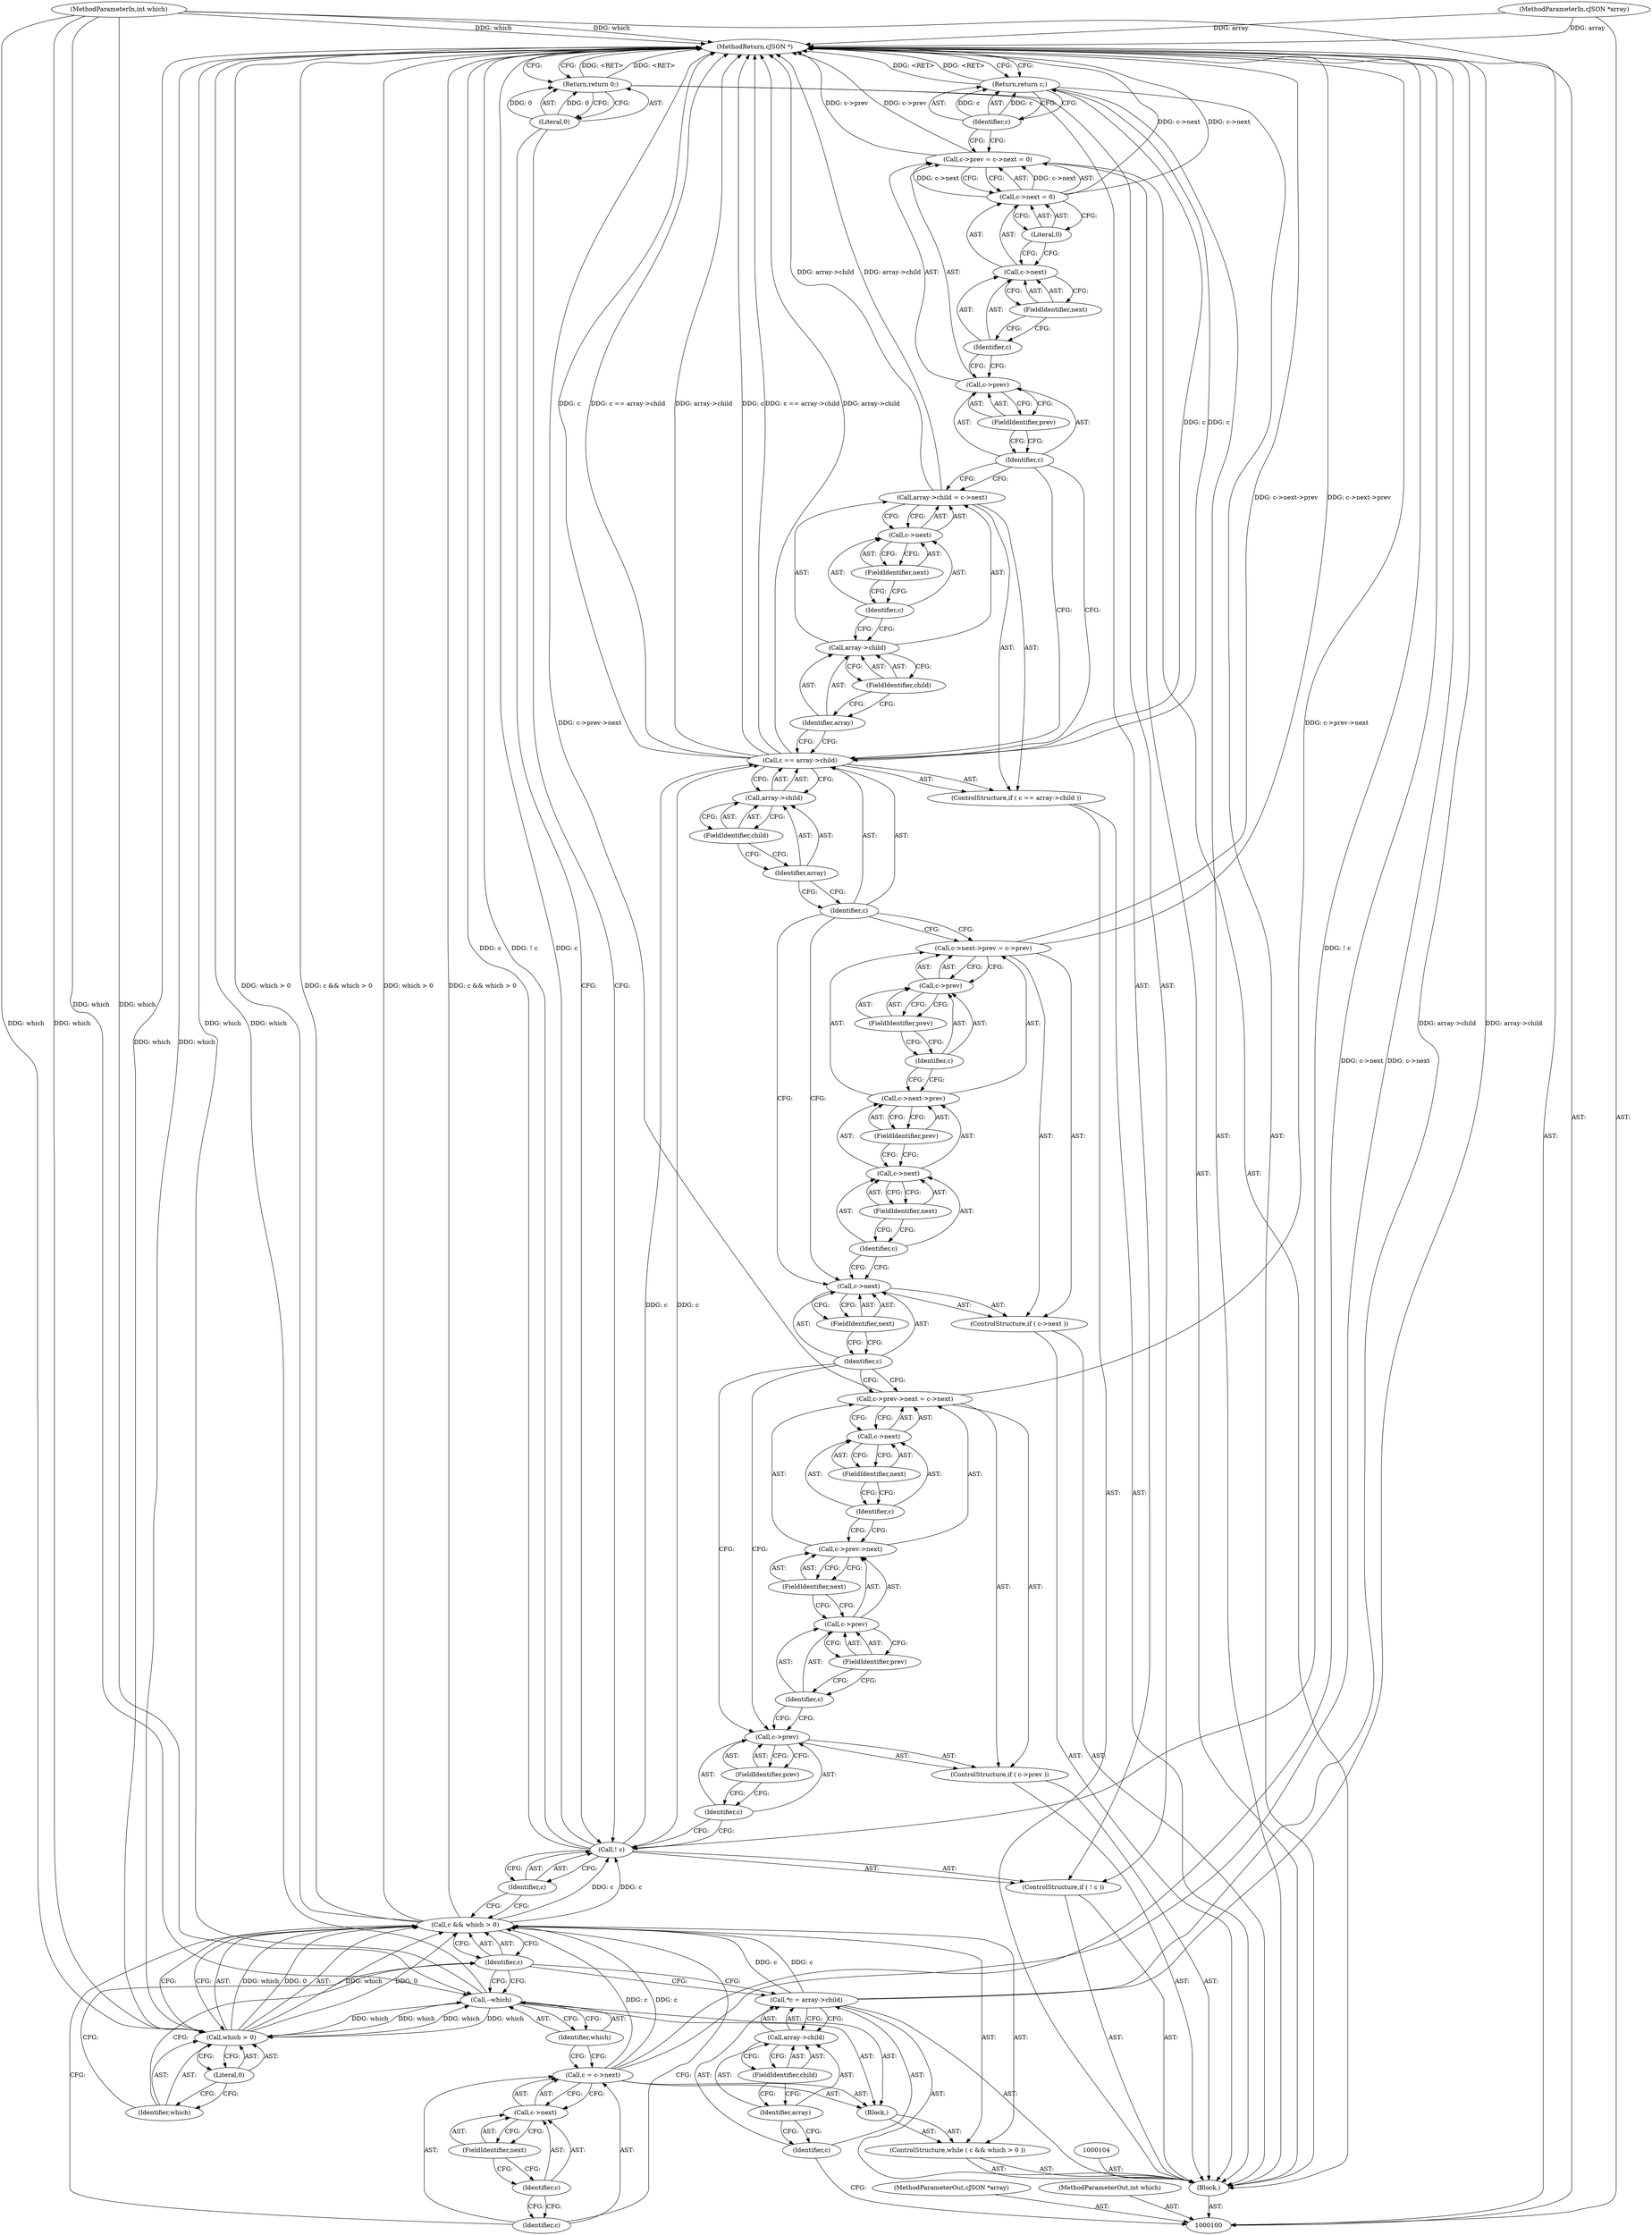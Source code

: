 digraph "1_iperf_91f2fa59e8ed80dfbf400add0164ee0e508e412a_18" {
"1000179" [label="(MethodReturn,cJSON *)"];
"1000101" [label="(MethodParameterIn,cJSON *array)"];
"1000217" [label="(MethodParameterOut,cJSON *array)"];
"1000102" [label="(MethodParameterIn,int which)"];
"1000218" [label="(MethodParameterOut,int which)"];
"1000129" [label="(ControlStructure,if ( c->prev ))"];
"1000130" [label="(Call,c->prev)"];
"1000131" [label="(Identifier,c)"];
"1000132" [label="(FieldIdentifier,prev)"];
"1000138" [label="(FieldIdentifier,next)"];
"1000139" [label="(Call,c->next)"];
"1000140" [label="(Identifier,c)"];
"1000133" [label="(Call,c->prev->next = c->next)"];
"1000134" [label="(Call,c->prev->next)"];
"1000135" [label="(Call,c->prev)"];
"1000136" [label="(Identifier,c)"];
"1000141" [label="(FieldIdentifier,next)"];
"1000137" [label="(FieldIdentifier,prev)"];
"1000142" [label="(ControlStructure,if ( c->next ))"];
"1000146" [label="(Call,c->next->prev = c->prev)"];
"1000147" [label="(Call,c->next->prev)"];
"1000148" [label="(Call,c->next)"];
"1000149" [label="(Identifier,c)"];
"1000150" [label="(FieldIdentifier,next)"];
"1000151" [label="(FieldIdentifier,prev)"];
"1000152" [label="(Call,c->prev)"];
"1000153" [label="(Identifier,c)"];
"1000154" [label="(FieldIdentifier,prev)"];
"1000143" [label="(Call,c->next)"];
"1000144" [label="(Identifier,c)"];
"1000145" [label="(FieldIdentifier,next)"];
"1000155" [label="(ControlStructure,if ( c == array->child ))"];
"1000158" [label="(Call,array->child)"];
"1000159" [label="(Identifier,array)"];
"1000160" [label="(FieldIdentifier,child)"];
"1000156" [label="(Call,c == array->child)"];
"1000157" [label="(Identifier,c)"];
"1000165" [label="(Call,c->next)"];
"1000166" [label="(Identifier,c)"];
"1000161" [label="(Call,array->child = c->next)"];
"1000162" [label="(Call,array->child)"];
"1000163" [label="(Identifier,array)"];
"1000167" [label="(FieldIdentifier,next)"];
"1000164" [label="(FieldIdentifier,child)"];
"1000168" [label="(Call,c->prev = c->next = 0)"];
"1000169" [label="(Call,c->prev)"];
"1000170" [label="(Identifier,c)"];
"1000172" [label="(Call,c->next = 0)"];
"1000173" [label="(Call,c->next)"];
"1000174" [label="(Identifier,c)"];
"1000175" [label="(FieldIdentifier,next)"];
"1000176" [label="(Literal,0)"];
"1000171" [label="(FieldIdentifier,prev)"];
"1000177" [label="(Return,return c;)"];
"1000178" [label="(Identifier,c)"];
"1000103" [label="(Block,)"];
"1000107" [label="(Call,array->child)"];
"1000108" [label="(Identifier,array)"];
"1000109" [label="(FieldIdentifier,child)"];
"1000105" [label="(Call,*c = array->child)"];
"1000106" [label="(Identifier,c)"];
"1000110" [label="(ControlStructure,while ( c && which > 0 ))"];
"1000113" [label="(Call,which > 0)"];
"1000114" [label="(Identifier,which)"];
"1000115" [label="(Literal,0)"];
"1000116" [label="(Block,)"];
"1000111" [label="(Call,c && which > 0)"];
"1000112" [label="(Identifier,c)"];
"1000117" [label="(Call,c = c->next)"];
"1000118" [label="(Identifier,c)"];
"1000119" [label="(Call,c->next)"];
"1000120" [label="(Identifier,c)"];
"1000121" [label="(FieldIdentifier,next)"];
"1000122" [label="(Call,--which)"];
"1000123" [label="(Identifier,which)"];
"1000124" [label="(ControlStructure,if ( ! c ))"];
"1000125" [label="(Call,! c)"];
"1000126" [label="(Identifier,c)"];
"1000127" [label="(Return,return 0;)"];
"1000128" [label="(Literal,0)"];
"1000179" -> "1000100"  [label="AST: "];
"1000179" -> "1000127"  [label="CFG: "];
"1000179" -> "1000177"  [label="CFG: "];
"1000127" -> "1000179"  [label="DDG: <RET>"];
"1000125" -> "1000179"  [label="DDG: ! c"];
"1000125" -> "1000179"  [label="DDG: c"];
"1000105" -> "1000179"  [label="DDG: array->child"];
"1000168" -> "1000179"  [label="DDG: c->prev"];
"1000156" -> "1000179"  [label="DDG: c"];
"1000156" -> "1000179"  [label="DDG: c == array->child"];
"1000156" -> "1000179"  [label="DDG: array->child"];
"1000113" -> "1000179"  [label="DDG: which"];
"1000122" -> "1000179"  [label="DDG: which"];
"1000117" -> "1000179"  [label="DDG: c->next"];
"1000133" -> "1000179"  [label="DDG: c->prev->next"];
"1000102" -> "1000179"  [label="DDG: which"];
"1000111" -> "1000179"  [label="DDG: which > 0"];
"1000111" -> "1000179"  [label="DDG: c && which > 0"];
"1000101" -> "1000179"  [label="DDG: array"];
"1000172" -> "1000179"  [label="DDG: c->next"];
"1000161" -> "1000179"  [label="DDG: array->child"];
"1000146" -> "1000179"  [label="DDG: c->next->prev"];
"1000177" -> "1000179"  [label="DDG: <RET>"];
"1000101" -> "1000100"  [label="AST: "];
"1000101" -> "1000179"  [label="DDG: array"];
"1000217" -> "1000100"  [label="AST: "];
"1000102" -> "1000100"  [label="AST: "];
"1000102" -> "1000179"  [label="DDG: which"];
"1000102" -> "1000113"  [label="DDG: which"];
"1000102" -> "1000122"  [label="DDG: which"];
"1000218" -> "1000100"  [label="AST: "];
"1000129" -> "1000103"  [label="AST: "];
"1000130" -> "1000129"  [label="AST: "];
"1000133" -> "1000129"  [label="AST: "];
"1000130" -> "1000129"  [label="AST: "];
"1000130" -> "1000132"  [label="CFG: "];
"1000131" -> "1000130"  [label="AST: "];
"1000132" -> "1000130"  [label="AST: "];
"1000136" -> "1000130"  [label="CFG: "];
"1000144" -> "1000130"  [label="CFG: "];
"1000131" -> "1000130"  [label="AST: "];
"1000131" -> "1000125"  [label="CFG: "];
"1000132" -> "1000131"  [label="CFG: "];
"1000132" -> "1000130"  [label="AST: "];
"1000132" -> "1000131"  [label="CFG: "];
"1000130" -> "1000132"  [label="CFG: "];
"1000138" -> "1000134"  [label="AST: "];
"1000138" -> "1000135"  [label="CFG: "];
"1000134" -> "1000138"  [label="CFG: "];
"1000139" -> "1000133"  [label="AST: "];
"1000139" -> "1000141"  [label="CFG: "];
"1000140" -> "1000139"  [label="AST: "];
"1000141" -> "1000139"  [label="AST: "];
"1000133" -> "1000139"  [label="CFG: "];
"1000140" -> "1000139"  [label="AST: "];
"1000140" -> "1000134"  [label="CFG: "];
"1000141" -> "1000140"  [label="CFG: "];
"1000133" -> "1000129"  [label="AST: "];
"1000133" -> "1000139"  [label="CFG: "];
"1000134" -> "1000133"  [label="AST: "];
"1000139" -> "1000133"  [label="AST: "];
"1000144" -> "1000133"  [label="CFG: "];
"1000133" -> "1000179"  [label="DDG: c->prev->next"];
"1000134" -> "1000133"  [label="AST: "];
"1000134" -> "1000138"  [label="CFG: "];
"1000135" -> "1000134"  [label="AST: "];
"1000138" -> "1000134"  [label="AST: "];
"1000140" -> "1000134"  [label="CFG: "];
"1000135" -> "1000134"  [label="AST: "];
"1000135" -> "1000137"  [label="CFG: "];
"1000136" -> "1000135"  [label="AST: "];
"1000137" -> "1000135"  [label="AST: "];
"1000138" -> "1000135"  [label="CFG: "];
"1000136" -> "1000135"  [label="AST: "];
"1000136" -> "1000130"  [label="CFG: "];
"1000137" -> "1000136"  [label="CFG: "];
"1000141" -> "1000139"  [label="AST: "];
"1000141" -> "1000140"  [label="CFG: "];
"1000139" -> "1000141"  [label="CFG: "];
"1000137" -> "1000135"  [label="AST: "];
"1000137" -> "1000136"  [label="CFG: "];
"1000135" -> "1000137"  [label="CFG: "];
"1000142" -> "1000103"  [label="AST: "];
"1000143" -> "1000142"  [label="AST: "];
"1000146" -> "1000142"  [label="AST: "];
"1000146" -> "1000142"  [label="AST: "];
"1000146" -> "1000152"  [label="CFG: "];
"1000147" -> "1000146"  [label="AST: "];
"1000152" -> "1000146"  [label="AST: "];
"1000157" -> "1000146"  [label="CFG: "];
"1000146" -> "1000179"  [label="DDG: c->next->prev"];
"1000147" -> "1000146"  [label="AST: "];
"1000147" -> "1000151"  [label="CFG: "];
"1000148" -> "1000147"  [label="AST: "];
"1000151" -> "1000147"  [label="AST: "];
"1000153" -> "1000147"  [label="CFG: "];
"1000148" -> "1000147"  [label="AST: "];
"1000148" -> "1000150"  [label="CFG: "];
"1000149" -> "1000148"  [label="AST: "];
"1000150" -> "1000148"  [label="AST: "];
"1000151" -> "1000148"  [label="CFG: "];
"1000149" -> "1000148"  [label="AST: "];
"1000149" -> "1000143"  [label="CFG: "];
"1000150" -> "1000149"  [label="CFG: "];
"1000150" -> "1000148"  [label="AST: "];
"1000150" -> "1000149"  [label="CFG: "];
"1000148" -> "1000150"  [label="CFG: "];
"1000151" -> "1000147"  [label="AST: "];
"1000151" -> "1000148"  [label="CFG: "];
"1000147" -> "1000151"  [label="CFG: "];
"1000152" -> "1000146"  [label="AST: "];
"1000152" -> "1000154"  [label="CFG: "];
"1000153" -> "1000152"  [label="AST: "];
"1000154" -> "1000152"  [label="AST: "];
"1000146" -> "1000152"  [label="CFG: "];
"1000153" -> "1000152"  [label="AST: "];
"1000153" -> "1000147"  [label="CFG: "];
"1000154" -> "1000153"  [label="CFG: "];
"1000154" -> "1000152"  [label="AST: "];
"1000154" -> "1000153"  [label="CFG: "];
"1000152" -> "1000154"  [label="CFG: "];
"1000143" -> "1000142"  [label="AST: "];
"1000143" -> "1000145"  [label="CFG: "];
"1000144" -> "1000143"  [label="AST: "];
"1000145" -> "1000143"  [label="AST: "];
"1000149" -> "1000143"  [label="CFG: "];
"1000157" -> "1000143"  [label="CFG: "];
"1000144" -> "1000143"  [label="AST: "];
"1000144" -> "1000133"  [label="CFG: "];
"1000144" -> "1000130"  [label="CFG: "];
"1000145" -> "1000144"  [label="CFG: "];
"1000145" -> "1000143"  [label="AST: "];
"1000145" -> "1000144"  [label="CFG: "];
"1000143" -> "1000145"  [label="CFG: "];
"1000155" -> "1000103"  [label="AST: "];
"1000156" -> "1000155"  [label="AST: "];
"1000161" -> "1000155"  [label="AST: "];
"1000158" -> "1000156"  [label="AST: "];
"1000158" -> "1000160"  [label="CFG: "];
"1000159" -> "1000158"  [label="AST: "];
"1000160" -> "1000158"  [label="AST: "];
"1000156" -> "1000158"  [label="CFG: "];
"1000159" -> "1000158"  [label="AST: "];
"1000159" -> "1000157"  [label="CFG: "];
"1000160" -> "1000159"  [label="CFG: "];
"1000160" -> "1000158"  [label="AST: "];
"1000160" -> "1000159"  [label="CFG: "];
"1000158" -> "1000160"  [label="CFG: "];
"1000156" -> "1000155"  [label="AST: "];
"1000156" -> "1000158"  [label="CFG: "];
"1000157" -> "1000156"  [label="AST: "];
"1000158" -> "1000156"  [label="AST: "];
"1000163" -> "1000156"  [label="CFG: "];
"1000170" -> "1000156"  [label="CFG: "];
"1000156" -> "1000179"  [label="DDG: c"];
"1000156" -> "1000179"  [label="DDG: c == array->child"];
"1000156" -> "1000179"  [label="DDG: array->child"];
"1000125" -> "1000156"  [label="DDG: c"];
"1000156" -> "1000177"  [label="DDG: c"];
"1000157" -> "1000156"  [label="AST: "];
"1000157" -> "1000146"  [label="CFG: "];
"1000157" -> "1000143"  [label="CFG: "];
"1000159" -> "1000157"  [label="CFG: "];
"1000165" -> "1000161"  [label="AST: "];
"1000165" -> "1000167"  [label="CFG: "];
"1000166" -> "1000165"  [label="AST: "];
"1000167" -> "1000165"  [label="AST: "];
"1000161" -> "1000165"  [label="CFG: "];
"1000166" -> "1000165"  [label="AST: "];
"1000166" -> "1000162"  [label="CFG: "];
"1000167" -> "1000166"  [label="CFG: "];
"1000161" -> "1000155"  [label="AST: "];
"1000161" -> "1000165"  [label="CFG: "];
"1000162" -> "1000161"  [label="AST: "];
"1000165" -> "1000161"  [label="AST: "];
"1000170" -> "1000161"  [label="CFG: "];
"1000161" -> "1000179"  [label="DDG: array->child"];
"1000162" -> "1000161"  [label="AST: "];
"1000162" -> "1000164"  [label="CFG: "];
"1000163" -> "1000162"  [label="AST: "];
"1000164" -> "1000162"  [label="AST: "];
"1000166" -> "1000162"  [label="CFG: "];
"1000163" -> "1000162"  [label="AST: "];
"1000163" -> "1000156"  [label="CFG: "];
"1000164" -> "1000163"  [label="CFG: "];
"1000167" -> "1000165"  [label="AST: "];
"1000167" -> "1000166"  [label="CFG: "];
"1000165" -> "1000167"  [label="CFG: "];
"1000164" -> "1000162"  [label="AST: "];
"1000164" -> "1000163"  [label="CFG: "];
"1000162" -> "1000164"  [label="CFG: "];
"1000168" -> "1000103"  [label="AST: "];
"1000168" -> "1000172"  [label="CFG: "];
"1000169" -> "1000168"  [label="AST: "];
"1000172" -> "1000168"  [label="AST: "];
"1000178" -> "1000168"  [label="CFG: "];
"1000168" -> "1000179"  [label="DDG: c->prev"];
"1000172" -> "1000168"  [label="DDG: c->next"];
"1000169" -> "1000168"  [label="AST: "];
"1000169" -> "1000171"  [label="CFG: "];
"1000170" -> "1000169"  [label="AST: "];
"1000171" -> "1000169"  [label="AST: "];
"1000174" -> "1000169"  [label="CFG: "];
"1000170" -> "1000169"  [label="AST: "];
"1000170" -> "1000161"  [label="CFG: "];
"1000170" -> "1000156"  [label="CFG: "];
"1000171" -> "1000170"  [label="CFG: "];
"1000172" -> "1000168"  [label="AST: "];
"1000172" -> "1000176"  [label="CFG: "];
"1000173" -> "1000172"  [label="AST: "];
"1000176" -> "1000172"  [label="AST: "];
"1000168" -> "1000172"  [label="CFG: "];
"1000172" -> "1000179"  [label="DDG: c->next"];
"1000172" -> "1000168"  [label="DDG: c->next"];
"1000173" -> "1000172"  [label="AST: "];
"1000173" -> "1000175"  [label="CFG: "];
"1000174" -> "1000173"  [label="AST: "];
"1000175" -> "1000173"  [label="AST: "];
"1000176" -> "1000173"  [label="CFG: "];
"1000174" -> "1000173"  [label="AST: "];
"1000174" -> "1000169"  [label="CFG: "];
"1000175" -> "1000174"  [label="CFG: "];
"1000175" -> "1000173"  [label="AST: "];
"1000175" -> "1000174"  [label="CFG: "];
"1000173" -> "1000175"  [label="CFG: "];
"1000176" -> "1000172"  [label="AST: "];
"1000176" -> "1000173"  [label="CFG: "];
"1000172" -> "1000176"  [label="CFG: "];
"1000171" -> "1000169"  [label="AST: "];
"1000171" -> "1000170"  [label="CFG: "];
"1000169" -> "1000171"  [label="CFG: "];
"1000177" -> "1000103"  [label="AST: "];
"1000177" -> "1000178"  [label="CFG: "];
"1000178" -> "1000177"  [label="AST: "];
"1000179" -> "1000177"  [label="CFG: "];
"1000177" -> "1000179"  [label="DDG: <RET>"];
"1000178" -> "1000177"  [label="DDG: c"];
"1000156" -> "1000177"  [label="DDG: c"];
"1000178" -> "1000177"  [label="AST: "];
"1000178" -> "1000168"  [label="CFG: "];
"1000177" -> "1000178"  [label="CFG: "];
"1000178" -> "1000177"  [label="DDG: c"];
"1000103" -> "1000100"  [label="AST: "];
"1000104" -> "1000103"  [label="AST: "];
"1000105" -> "1000103"  [label="AST: "];
"1000110" -> "1000103"  [label="AST: "];
"1000124" -> "1000103"  [label="AST: "];
"1000129" -> "1000103"  [label="AST: "];
"1000142" -> "1000103"  [label="AST: "];
"1000155" -> "1000103"  [label="AST: "];
"1000168" -> "1000103"  [label="AST: "];
"1000177" -> "1000103"  [label="AST: "];
"1000107" -> "1000105"  [label="AST: "];
"1000107" -> "1000109"  [label="CFG: "];
"1000108" -> "1000107"  [label="AST: "];
"1000109" -> "1000107"  [label="AST: "];
"1000105" -> "1000107"  [label="CFG: "];
"1000108" -> "1000107"  [label="AST: "];
"1000108" -> "1000106"  [label="CFG: "];
"1000109" -> "1000108"  [label="CFG: "];
"1000109" -> "1000107"  [label="AST: "];
"1000109" -> "1000108"  [label="CFG: "];
"1000107" -> "1000109"  [label="CFG: "];
"1000105" -> "1000103"  [label="AST: "];
"1000105" -> "1000107"  [label="CFG: "];
"1000106" -> "1000105"  [label="AST: "];
"1000107" -> "1000105"  [label="AST: "];
"1000112" -> "1000105"  [label="CFG: "];
"1000105" -> "1000179"  [label="DDG: array->child"];
"1000105" -> "1000111"  [label="DDG: c"];
"1000106" -> "1000105"  [label="AST: "];
"1000106" -> "1000100"  [label="CFG: "];
"1000108" -> "1000106"  [label="CFG: "];
"1000110" -> "1000103"  [label="AST: "];
"1000111" -> "1000110"  [label="AST: "];
"1000116" -> "1000110"  [label="AST: "];
"1000113" -> "1000111"  [label="AST: "];
"1000113" -> "1000115"  [label="CFG: "];
"1000114" -> "1000113"  [label="AST: "];
"1000115" -> "1000113"  [label="AST: "];
"1000111" -> "1000113"  [label="CFG: "];
"1000113" -> "1000179"  [label="DDG: which"];
"1000113" -> "1000111"  [label="DDG: which"];
"1000113" -> "1000111"  [label="DDG: 0"];
"1000122" -> "1000113"  [label="DDG: which"];
"1000102" -> "1000113"  [label="DDG: which"];
"1000113" -> "1000122"  [label="DDG: which"];
"1000114" -> "1000113"  [label="AST: "];
"1000114" -> "1000112"  [label="CFG: "];
"1000115" -> "1000114"  [label="CFG: "];
"1000115" -> "1000113"  [label="AST: "];
"1000115" -> "1000114"  [label="CFG: "];
"1000113" -> "1000115"  [label="CFG: "];
"1000116" -> "1000110"  [label="AST: "];
"1000117" -> "1000116"  [label="AST: "];
"1000122" -> "1000116"  [label="AST: "];
"1000111" -> "1000110"  [label="AST: "];
"1000111" -> "1000112"  [label="CFG: "];
"1000111" -> "1000113"  [label="CFG: "];
"1000112" -> "1000111"  [label="AST: "];
"1000113" -> "1000111"  [label="AST: "];
"1000118" -> "1000111"  [label="CFG: "];
"1000126" -> "1000111"  [label="CFG: "];
"1000111" -> "1000179"  [label="DDG: which > 0"];
"1000111" -> "1000179"  [label="DDG: c && which > 0"];
"1000117" -> "1000111"  [label="DDG: c"];
"1000105" -> "1000111"  [label="DDG: c"];
"1000113" -> "1000111"  [label="DDG: which"];
"1000113" -> "1000111"  [label="DDG: 0"];
"1000111" -> "1000125"  [label="DDG: c"];
"1000112" -> "1000111"  [label="AST: "];
"1000112" -> "1000122"  [label="CFG: "];
"1000112" -> "1000105"  [label="CFG: "];
"1000114" -> "1000112"  [label="CFG: "];
"1000111" -> "1000112"  [label="CFG: "];
"1000117" -> "1000116"  [label="AST: "];
"1000117" -> "1000119"  [label="CFG: "];
"1000118" -> "1000117"  [label="AST: "];
"1000119" -> "1000117"  [label="AST: "];
"1000123" -> "1000117"  [label="CFG: "];
"1000117" -> "1000179"  [label="DDG: c->next"];
"1000117" -> "1000111"  [label="DDG: c"];
"1000118" -> "1000117"  [label="AST: "];
"1000118" -> "1000111"  [label="CFG: "];
"1000120" -> "1000118"  [label="CFG: "];
"1000119" -> "1000117"  [label="AST: "];
"1000119" -> "1000121"  [label="CFG: "];
"1000120" -> "1000119"  [label="AST: "];
"1000121" -> "1000119"  [label="AST: "];
"1000117" -> "1000119"  [label="CFG: "];
"1000120" -> "1000119"  [label="AST: "];
"1000120" -> "1000118"  [label="CFG: "];
"1000121" -> "1000120"  [label="CFG: "];
"1000121" -> "1000119"  [label="AST: "];
"1000121" -> "1000120"  [label="CFG: "];
"1000119" -> "1000121"  [label="CFG: "];
"1000122" -> "1000116"  [label="AST: "];
"1000122" -> "1000123"  [label="CFG: "];
"1000123" -> "1000122"  [label="AST: "];
"1000112" -> "1000122"  [label="CFG: "];
"1000122" -> "1000179"  [label="DDG: which"];
"1000122" -> "1000113"  [label="DDG: which"];
"1000113" -> "1000122"  [label="DDG: which"];
"1000102" -> "1000122"  [label="DDG: which"];
"1000123" -> "1000122"  [label="AST: "];
"1000123" -> "1000117"  [label="CFG: "];
"1000122" -> "1000123"  [label="CFG: "];
"1000124" -> "1000103"  [label="AST: "];
"1000125" -> "1000124"  [label="AST: "];
"1000127" -> "1000124"  [label="AST: "];
"1000125" -> "1000124"  [label="AST: "];
"1000125" -> "1000126"  [label="CFG: "];
"1000126" -> "1000125"  [label="AST: "];
"1000128" -> "1000125"  [label="CFG: "];
"1000131" -> "1000125"  [label="CFG: "];
"1000125" -> "1000179"  [label="DDG: ! c"];
"1000125" -> "1000179"  [label="DDG: c"];
"1000111" -> "1000125"  [label="DDG: c"];
"1000125" -> "1000156"  [label="DDG: c"];
"1000126" -> "1000125"  [label="AST: "];
"1000126" -> "1000111"  [label="CFG: "];
"1000125" -> "1000126"  [label="CFG: "];
"1000127" -> "1000124"  [label="AST: "];
"1000127" -> "1000128"  [label="CFG: "];
"1000128" -> "1000127"  [label="AST: "];
"1000179" -> "1000127"  [label="CFG: "];
"1000127" -> "1000179"  [label="DDG: <RET>"];
"1000128" -> "1000127"  [label="DDG: 0"];
"1000128" -> "1000127"  [label="AST: "];
"1000128" -> "1000125"  [label="CFG: "];
"1000127" -> "1000128"  [label="CFG: "];
"1000128" -> "1000127"  [label="DDG: 0"];
}
